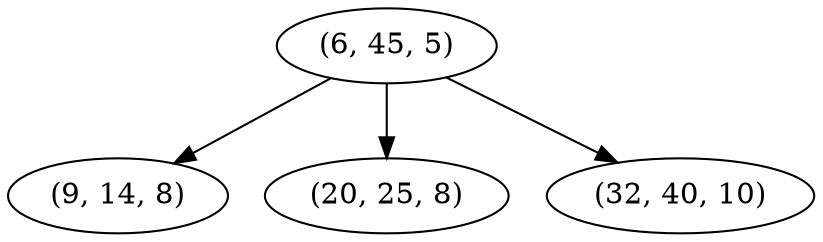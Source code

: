 digraph tree {
    "(6, 45, 5)";
    "(9, 14, 8)";
    "(20, 25, 8)";
    "(32, 40, 10)";
    "(6, 45, 5)" -> "(9, 14, 8)";
    "(6, 45, 5)" -> "(20, 25, 8)";
    "(6, 45, 5)" -> "(32, 40, 10)";
}
